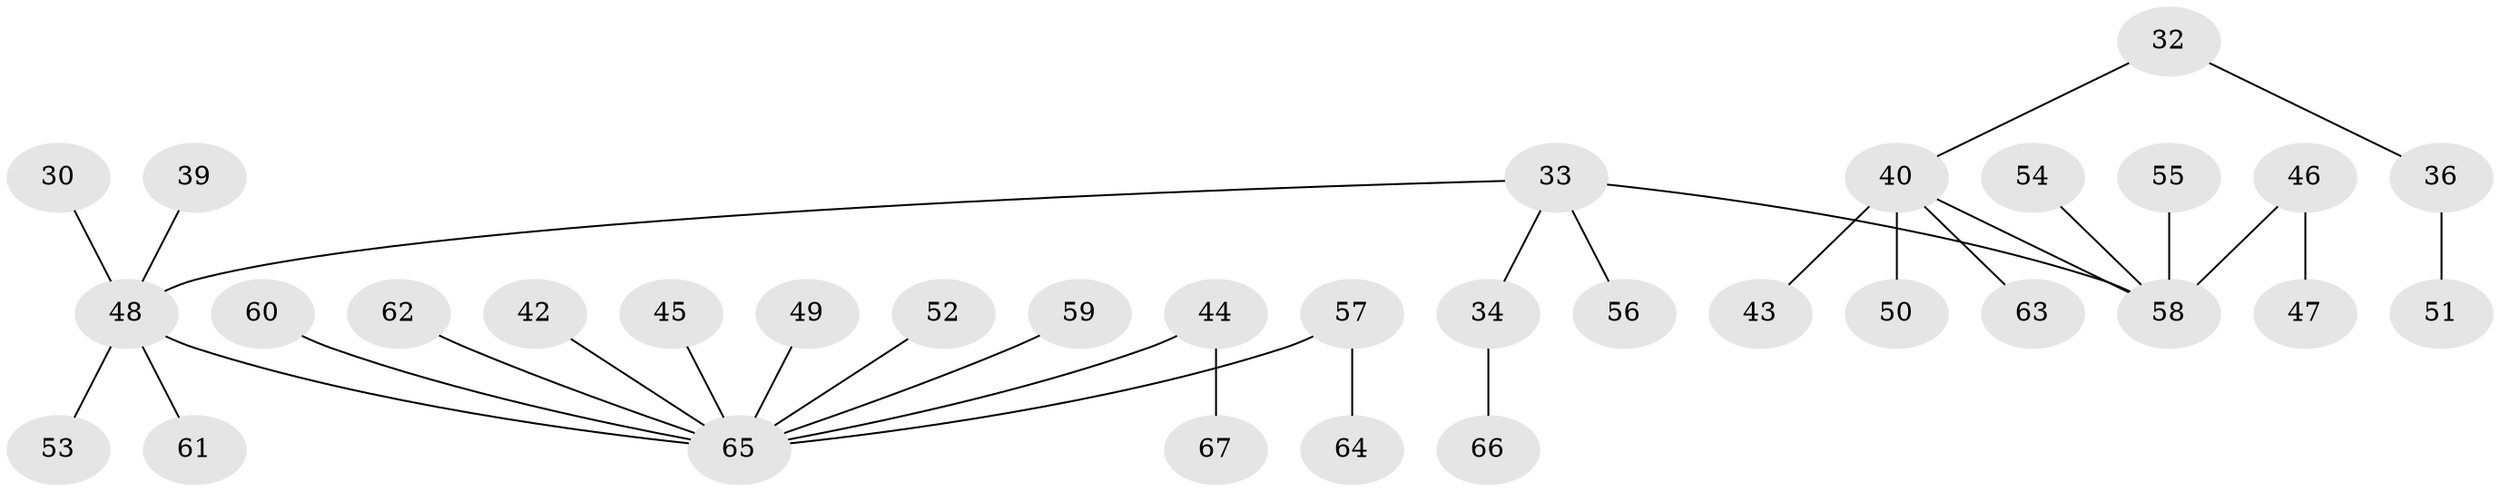 // original degree distribution, {4: 0.1044776119402985, 7: 0.014925373134328358, 2: 0.29850746268656714, 3: 0.07462686567164178, 5: 0.029850746268656716, 1: 0.47761194029850745}
// Generated by graph-tools (version 1.1) at 2025/53/03/09/25 04:53:52]
// undirected, 33 vertices, 32 edges
graph export_dot {
graph [start="1"]
  node [color=gray90,style=filled];
  30;
  32;
  33 [super="+15+8+24"];
  34;
  36;
  39;
  40 [super="+20+31"];
  42;
  43;
  44;
  45;
  46;
  47;
  48 [super="+1+3+21"];
  49;
  50;
  51;
  52;
  53;
  54;
  55;
  56;
  57;
  58 [super="+13+12"];
  59;
  60;
  61;
  62;
  63;
  64;
  65 [super="+41"];
  66;
  67;
  30 -- 48;
  32 -- 36;
  32 -- 40;
  33 -- 34;
  33 -- 48;
  33 -- 56;
  33 -- 58;
  34 -- 66;
  36 -- 51;
  39 -- 48;
  40 -- 58;
  40 -- 43;
  40 -- 50;
  40 -- 63;
  42 -- 65;
  44 -- 67;
  44 -- 65;
  45 -- 65;
  46 -- 47;
  46 -- 58;
  48 -- 53;
  48 -- 61;
  48 -- 65;
  49 -- 65;
  52 -- 65;
  54 -- 58;
  55 -- 58;
  57 -- 64;
  57 -- 65;
  59 -- 65;
  60 -- 65;
  62 -- 65;
}
